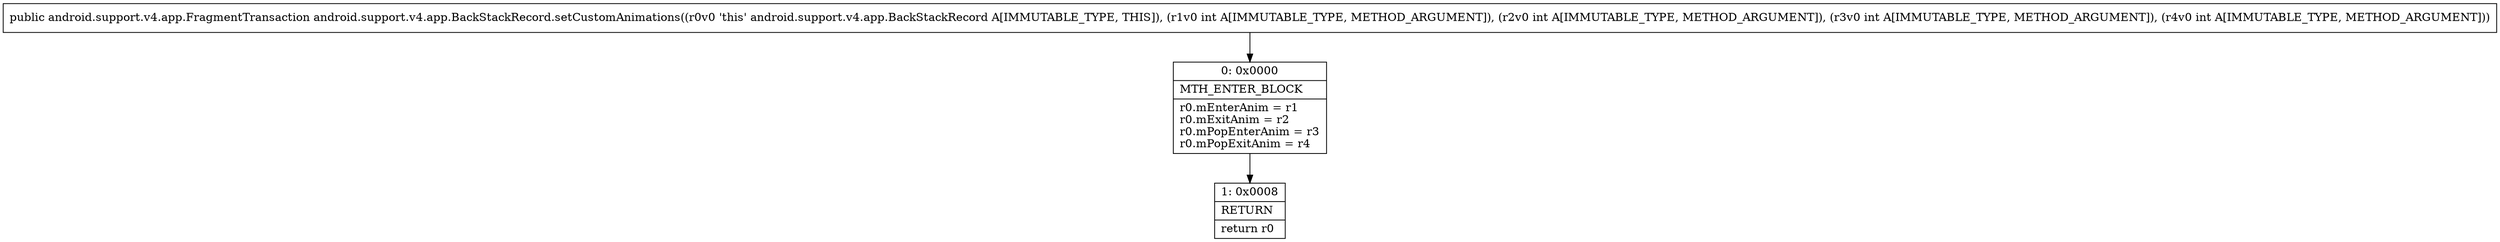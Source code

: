 digraph "CFG forandroid.support.v4.app.BackStackRecord.setCustomAnimations(IIII)Landroid\/support\/v4\/app\/FragmentTransaction;" {
Node_0 [shape=record,label="{0\:\ 0x0000|MTH_ENTER_BLOCK\l|r0.mEnterAnim = r1\lr0.mExitAnim = r2\lr0.mPopEnterAnim = r3\lr0.mPopExitAnim = r4\l}"];
Node_1 [shape=record,label="{1\:\ 0x0008|RETURN\l|return r0\l}"];
MethodNode[shape=record,label="{public android.support.v4.app.FragmentTransaction android.support.v4.app.BackStackRecord.setCustomAnimations((r0v0 'this' android.support.v4.app.BackStackRecord A[IMMUTABLE_TYPE, THIS]), (r1v0 int A[IMMUTABLE_TYPE, METHOD_ARGUMENT]), (r2v0 int A[IMMUTABLE_TYPE, METHOD_ARGUMENT]), (r3v0 int A[IMMUTABLE_TYPE, METHOD_ARGUMENT]), (r4v0 int A[IMMUTABLE_TYPE, METHOD_ARGUMENT])) }"];
MethodNode -> Node_0;
Node_0 -> Node_1;
}


